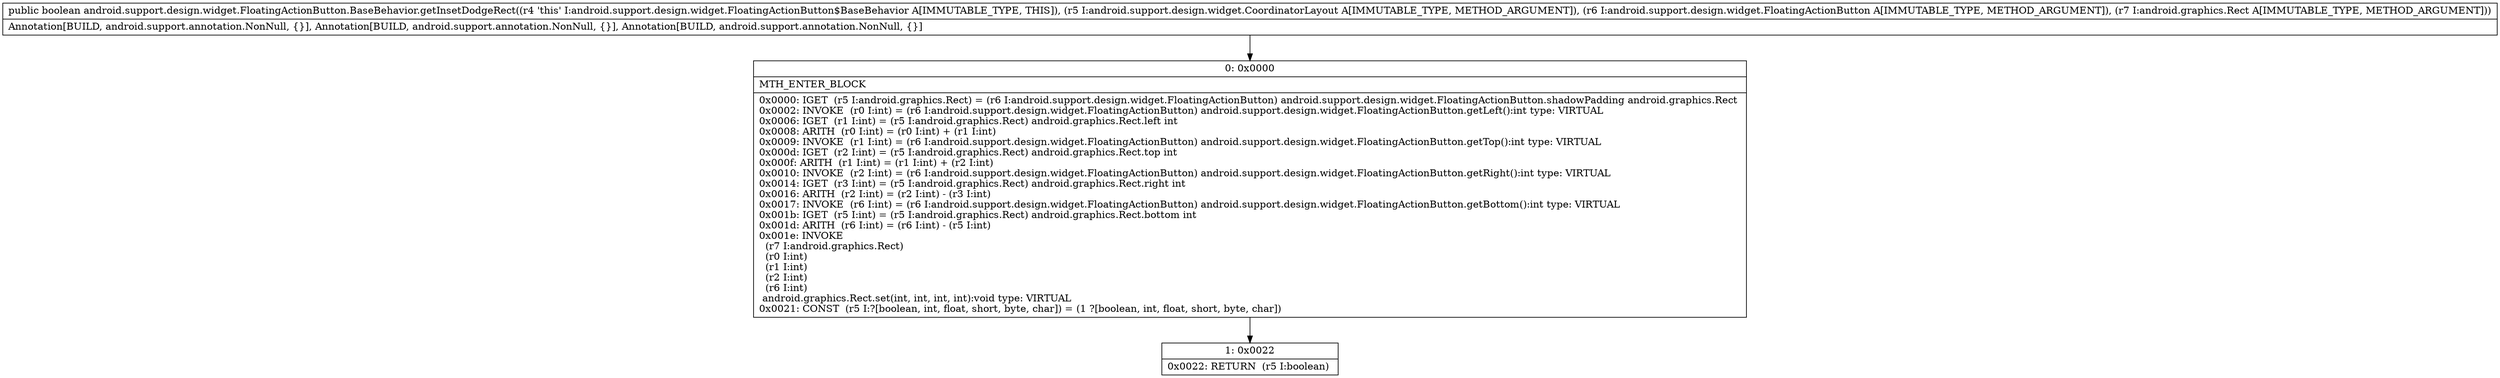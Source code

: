 digraph "CFG forandroid.support.design.widget.FloatingActionButton.BaseBehavior.getInsetDodgeRect(Landroid\/support\/design\/widget\/CoordinatorLayout;Landroid\/support\/design\/widget\/FloatingActionButton;Landroid\/graphics\/Rect;)Z" {
Node_0 [shape=record,label="{0\:\ 0x0000|MTH_ENTER_BLOCK\l|0x0000: IGET  (r5 I:android.graphics.Rect) = (r6 I:android.support.design.widget.FloatingActionButton) android.support.design.widget.FloatingActionButton.shadowPadding android.graphics.Rect \l0x0002: INVOKE  (r0 I:int) = (r6 I:android.support.design.widget.FloatingActionButton) android.support.design.widget.FloatingActionButton.getLeft():int type: VIRTUAL \l0x0006: IGET  (r1 I:int) = (r5 I:android.graphics.Rect) android.graphics.Rect.left int \l0x0008: ARITH  (r0 I:int) = (r0 I:int) + (r1 I:int) \l0x0009: INVOKE  (r1 I:int) = (r6 I:android.support.design.widget.FloatingActionButton) android.support.design.widget.FloatingActionButton.getTop():int type: VIRTUAL \l0x000d: IGET  (r2 I:int) = (r5 I:android.graphics.Rect) android.graphics.Rect.top int \l0x000f: ARITH  (r1 I:int) = (r1 I:int) + (r2 I:int) \l0x0010: INVOKE  (r2 I:int) = (r6 I:android.support.design.widget.FloatingActionButton) android.support.design.widget.FloatingActionButton.getRight():int type: VIRTUAL \l0x0014: IGET  (r3 I:int) = (r5 I:android.graphics.Rect) android.graphics.Rect.right int \l0x0016: ARITH  (r2 I:int) = (r2 I:int) \- (r3 I:int) \l0x0017: INVOKE  (r6 I:int) = (r6 I:android.support.design.widget.FloatingActionButton) android.support.design.widget.FloatingActionButton.getBottom():int type: VIRTUAL \l0x001b: IGET  (r5 I:int) = (r5 I:android.graphics.Rect) android.graphics.Rect.bottom int \l0x001d: ARITH  (r6 I:int) = (r6 I:int) \- (r5 I:int) \l0x001e: INVOKE  \l  (r7 I:android.graphics.Rect)\l  (r0 I:int)\l  (r1 I:int)\l  (r2 I:int)\l  (r6 I:int)\l android.graphics.Rect.set(int, int, int, int):void type: VIRTUAL \l0x0021: CONST  (r5 I:?[boolean, int, float, short, byte, char]) = (1 ?[boolean, int, float, short, byte, char]) \l}"];
Node_1 [shape=record,label="{1\:\ 0x0022|0x0022: RETURN  (r5 I:boolean) \l}"];
MethodNode[shape=record,label="{public boolean android.support.design.widget.FloatingActionButton.BaseBehavior.getInsetDodgeRect((r4 'this' I:android.support.design.widget.FloatingActionButton$BaseBehavior A[IMMUTABLE_TYPE, THIS]), (r5 I:android.support.design.widget.CoordinatorLayout A[IMMUTABLE_TYPE, METHOD_ARGUMENT]), (r6 I:android.support.design.widget.FloatingActionButton A[IMMUTABLE_TYPE, METHOD_ARGUMENT]), (r7 I:android.graphics.Rect A[IMMUTABLE_TYPE, METHOD_ARGUMENT]))  | Annotation[BUILD, android.support.annotation.NonNull, \{\}], Annotation[BUILD, android.support.annotation.NonNull, \{\}], Annotation[BUILD, android.support.annotation.NonNull, \{\}]\l}"];
MethodNode -> Node_0;
Node_0 -> Node_1;
}

